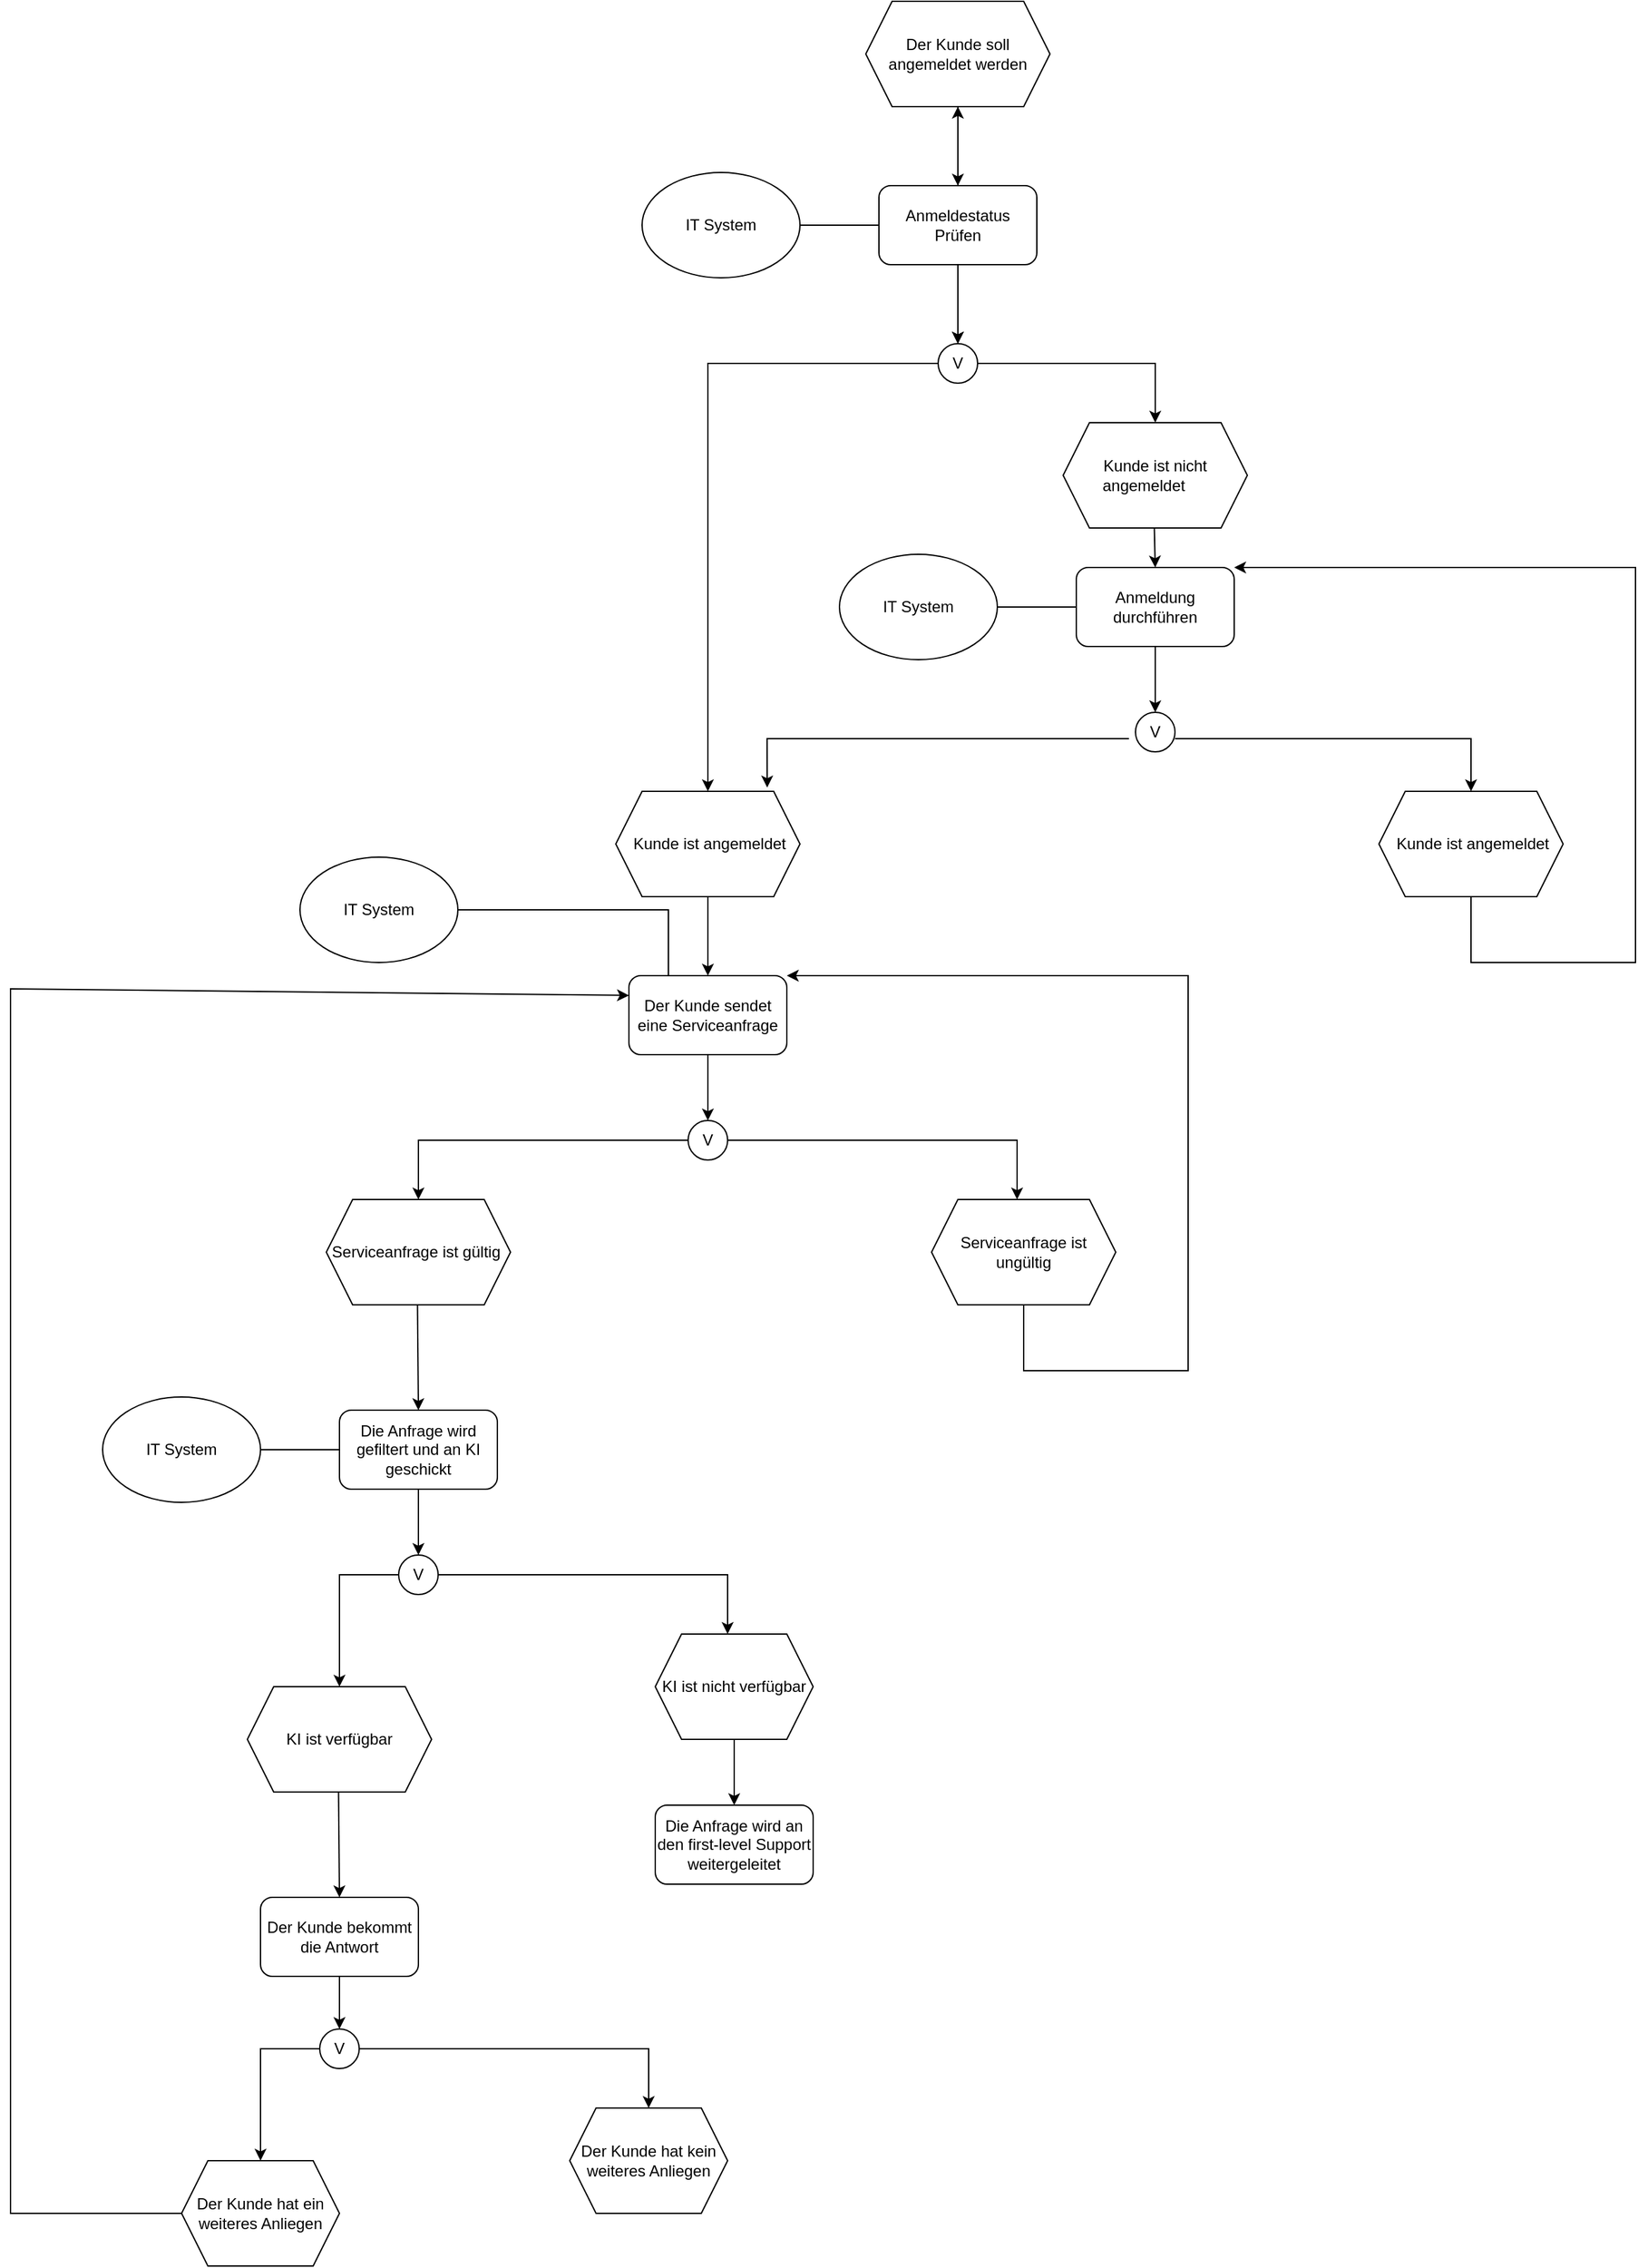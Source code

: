 <mxfile version="24.7.17">
  <diagram name="Page-1" id="8ce9d11a-91a2-4d17-14d8-a56ed91bf033">
    <mxGraphModel dx="2600" dy="796" grid="1" gridSize="10" guides="1" tooltips="1" connect="1" arrows="1" fold="1" page="1" pageScale="1" pageWidth="1100" pageHeight="850" background="none" math="0" shadow="0">
      <root>
        <mxCell id="0" />
        <mxCell id="1" parent="0" />
        <mxCell id="GY3HH0PPxPcZLD8sV_lU-1" value="Der Kunde soll angemeldet werden" style="shape=hexagon;perimeter=hexagonPerimeter2;whiteSpace=wrap;html=1;fixedSize=1;" vertex="1" parent="1">
          <mxGeometry x="480" y="20" width="140" height="80" as="geometry" />
        </mxCell>
        <mxCell id="GY3HH0PPxPcZLD8sV_lU-2" value="" style="endArrow=classic;html=1;rounded=0;exitX=0.5;exitY=1;exitDx=0;exitDy=0;" edge="1" parent="1" source="GY3HH0PPxPcZLD8sV_lU-1">
          <mxGeometry width="50" height="50" relative="1" as="geometry">
            <mxPoint x="410" y="350" as="sourcePoint" />
            <mxPoint x="550" y="160" as="targetPoint" />
          </mxGeometry>
        </mxCell>
        <mxCell id="GY3HH0PPxPcZLD8sV_lU-12" value="" style="edgeStyle=orthogonalEdgeStyle;rounded=0;orthogonalLoop=1;jettySize=auto;html=1;" edge="1" parent="1" source="GY3HH0PPxPcZLD8sV_lU-3" target="GY3HH0PPxPcZLD8sV_lU-4">
          <mxGeometry relative="1" as="geometry" />
        </mxCell>
        <mxCell id="GY3HH0PPxPcZLD8sV_lU-15" value="" style="edgeStyle=orthogonalEdgeStyle;rounded=0;orthogonalLoop=1;jettySize=auto;html=1;" edge="1" parent="1" source="GY3HH0PPxPcZLD8sV_lU-3" target="GY3HH0PPxPcZLD8sV_lU-1">
          <mxGeometry relative="1" as="geometry" />
        </mxCell>
        <mxCell id="GY3HH0PPxPcZLD8sV_lU-3" value="Anmeldestatus Prüfen" style="rounded=1;whiteSpace=wrap;html=1;" vertex="1" parent="1">
          <mxGeometry x="490" y="160" width="120" height="60" as="geometry" />
        </mxCell>
        <mxCell id="GY3HH0PPxPcZLD8sV_lU-4" value="V" style="ellipse;whiteSpace=wrap;html=1;aspect=fixed;" vertex="1" parent="1">
          <mxGeometry x="535" y="280" width="30" height="30" as="geometry" />
        </mxCell>
        <mxCell id="GY3HH0PPxPcZLD8sV_lU-5" value="" style="endArrow=classic;html=1;rounded=0;exitX=0.5;exitY=1;exitDx=0;exitDy=0;" edge="1" parent="1">
          <mxGeometry width="50" height="50" relative="1" as="geometry">
            <mxPoint x="550" y="220" as="sourcePoint" />
            <mxPoint x="550" y="280" as="targetPoint" />
          </mxGeometry>
        </mxCell>
        <mxCell id="GY3HH0PPxPcZLD8sV_lU-7" value="" style="endArrow=classic;html=1;rounded=0;exitX=1;exitY=0.5;exitDx=0;exitDy=0;" edge="1" parent="1" source="GY3HH0PPxPcZLD8sV_lU-4">
          <mxGeometry width="50" height="50" relative="1" as="geometry">
            <mxPoint x="610" y="300" as="sourcePoint" />
            <mxPoint x="700" y="340" as="targetPoint" />
            <Array as="points">
              <mxPoint x="700" y="295" />
            </Array>
          </mxGeometry>
        </mxCell>
        <mxCell id="GY3HH0PPxPcZLD8sV_lU-8" value="" style="endArrow=classic;html=1;rounded=0;exitX=0;exitY=0.5;exitDx=0;exitDy=0;entryX=0.5;entryY=0;entryDx=0;entryDy=0;" edge="1" parent="1" source="GY3HH0PPxPcZLD8sV_lU-4" target="GY3HH0PPxPcZLD8sV_lU-10">
          <mxGeometry width="50" height="50" relative="1" as="geometry">
            <mxPoint x="540" y="300" as="sourcePoint" />
            <mxPoint x="360" y="560" as="targetPoint" />
            <Array as="points">
              <mxPoint x="360" y="295" />
              <mxPoint x="360" y="560" />
            </Array>
          </mxGeometry>
        </mxCell>
        <mxCell id="GY3HH0PPxPcZLD8sV_lU-9" value="Kunde ist nicht angemeldet&lt;span style=&quot;white-space: pre;&quot;&gt;&#x9;&lt;/span&gt;" style="shape=hexagon;perimeter=hexagonPerimeter2;whiteSpace=wrap;html=1;fixedSize=1;" vertex="1" parent="1">
          <mxGeometry x="630" y="340" width="140" height="80" as="geometry" />
        </mxCell>
        <mxCell id="GY3HH0PPxPcZLD8sV_lU-10" value="&lt;div style=&quot;&quot;&gt;&lt;span style=&quot;background-color: initial;&quot;&gt;&amp;nbsp; &amp;nbsp;Kunde ist angemeldet&lt;/span&gt;&lt;span style=&quot;background-color: initial; white-space: pre;&quot;&gt;&#x9;&lt;/span&gt;&lt;/div&gt;" style="shape=hexagon;perimeter=hexagonPerimeter2;whiteSpace=wrap;html=1;fixedSize=1;align=center;" vertex="1" parent="1">
          <mxGeometry x="290" y="620" width="140" height="80" as="geometry" />
        </mxCell>
        <mxCell id="GY3HH0PPxPcZLD8sV_lU-11" value="Anmeldung durchführen" style="rounded=1;whiteSpace=wrap;html=1;" vertex="1" parent="1">
          <mxGeometry x="640" y="450" width="120" height="60" as="geometry" />
        </mxCell>
        <mxCell id="GY3HH0PPxPcZLD8sV_lU-13" value="" style="endArrow=classic;html=1;rounded=0;exitX=0.5;exitY=1;exitDx=0;exitDy=0;entryX=0.5;entryY=0;entryDx=0;entryDy=0;" edge="1" parent="1" target="GY3HH0PPxPcZLD8sV_lU-11">
          <mxGeometry width="50" height="50" relative="1" as="geometry">
            <mxPoint x="699.29" y="420" as="sourcePoint" />
            <mxPoint x="699.29" y="480" as="targetPoint" />
          </mxGeometry>
        </mxCell>
        <mxCell id="GY3HH0PPxPcZLD8sV_lU-14" value="&lt;div style=&quot;&quot;&gt;&lt;span style=&quot;background-color: initial;&quot;&gt;&amp;nbsp; &amp;nbsp;Kunde ist angemeldet&lt;/span&gt;&lt;span style=&quot;background-color: initial; white-space: pre;&quot;&gt;&#x9;&lt;/span&gt;&lt;/div&gt;" style="shape=hexagon;perimeter=hexagonPerimeter2;whiteSpace=wrap;html=1;fixedSize=1;align=center;" vertex="1" parent="1">
          <mxGeometry x="870" y="620" width="140" height="80" as="geometry" />
        </mxCell>
        <mxCell id="GY3HH0PPxPcZLD8sV_lU-17" value="" style="endArrow=classic;html=1;rounded=0;exitX=0.5;exitY=1;exitDx=0;exitDy=0;" edge="1" parent="1" source="GY3HH0PPxPcZLD8sV_lU-18">
          <mxGeometry width="50" height="50" relative="1" as="geometry">
            <mxPoint x="709.29" y="430" as="sourcePoint" />
            <mxPoint x="700" y="560" as="targetPoint" />
          </mxGeometry>
        </mxCell>
        <mxCell id="GY3HH0PPxPcZLD8sV_lU-19" value="" style="endArrow=classic;html=1;rounded=0;exitX=0.5;exitY=1;exitDx=0;exitDy=0;" edge="1" parent="1" source="GY3HH0PPxPcZLD8sV_lU-11" target="GY3HH0PPxPcZLD8sV_lU-18">
          <mxGeometry width="50" height="50" relative="1" as="geometry">
            <mxPoint x="700" y="510" as="sourcePoint" />
            <mxPoint x="700" y="560" as="targetPoint" />
          </mxGeometry>
        </mxCell>
        <mxCell id="GY3HH0PPxPcZLD8sV_lU-18" value="V" style="ellipse;whiteSpace=wrap;html=1;aspect=fixed;" vertex="1" parent="1">
          <mxGeometry x="685" y="560" width="30" height="30" as="geometry" />
        </mxCell>
        <mxCell id="GY3HH0PPxPcZLD8sV_lU-20" value="" style="endArrow=classic;html=1;rounded=0;exitX=1;exitY=0.5;exitDx=0;exitDy=0;entryX=0.5;entryY=0;entryDx=0;entryDy=0;" edge="1" parent="1" target="GY3HH0PPxPcZLD8sV_lU-14">
          <mxGeometry width="50" height="50" relative="1" as="geometry">
            <mxPoint x="715" y="580" as="sourcePoint" />
            <mxPoint x="850" y="625" as="targetPoint" />
            <Array as="points">
              <mxPoint x="940" y="580" />
            </Array>
          </mxGeometry>
        </mxCell>
        <mxCell id="GY3HH0PPxPcZLD8sV_lU-21" value="" style="endArrow=classic;html=1;rounded=0;exitX=0.5;exitY=1;exitDx=0;exitDy=0;entryX=1;entryY=0;entryDx=0;entryDy=0;" edge="1" parent="1" source="GY3HH0PPxPcZLD8sV_lU-14" target="GY3HH0PPxPcZLD8sV_lU-11">
          <mxGeometry width="50" height="50" relative="1" as="geometry">
            <mxPoint x="930" y="730" as="sourcePoint" />
            <mxPoint x="1050" y="300" as="targetPoint" />
            <Array as="points">
              <mxPoint x="940" y="750" />
              <mxPoint x="1065" y="750" />
              <mxPoint x="1065" y="450" />
            </Array>
          </mxGeometry>
        </mxCell>
        <mxCell id="GY3HH0PPxPcZLD8sV_lU-22" value="" style="endArrow=classic;html=1;rounded=0;entryX=0.822;entryY=-0.036;entryDx=0;entryDy=0;entryPerimeter=0;" edge="1" parent="1" target="GY3HH0PPxPcZLD8sV_lU-10">
          <mxGeometry width="50" height="50" relative="1" as="geometry">
            <mxPoint x="680" y="580" as="sourcePoint" />
            <mxPoint x="950" y="630" as="targetPoint" />
            <Array as="points">
              <mxPoint x="405" y="580" />
            </Array>
          </mxGeometry>
        </mxCell>
        <mxCell id="GY3HH0PPxPcZLD8sV_lU-23" value="" style="endArrow=classic;html=1;rounded=0;exitX=0.5;exitY=1;exitDx=0;exitDy=0;" edge="1" parent="1" source="GY3HH0PPxPcZLD8sV_lU-10">
          <mxGeometry width="50" height="50" relative="1" as="geometry">
            <mxPoint x="400" y="730" as="sourcePoint" />
            <mxPoint x="360" y="760" as="targetPoint" />
          </mxGeometry>
        </mxCell>
        <mxCell id="GY3HH0PPxPcZLD8sV_lU-24" value="Der Kunde sendet eine Serviceanfrage" style="rounded=1;whiteSpace=wrap;html=1;" vertex="1" parent="1">
          <mxGeometry x="300" y="760" width="120" height="60" as="geometry" />
        </mxCell>
        <mxCell id="GY3HH0PPxPcZLD8sV_lU-29" value="" style="endArrow=classic;html=1;rounded=0;exitX=0.5;exitY=1;exitDx=0;exitDy=0;" edge="1" parent="1" source="GY3HH0PPxPcZLD8sV_lU-24">
          <mxGeometry width="50" height="50" relative="1" as="geometry">
            <mxPoint x="354" y="820" as="sourcePoint" />
            <mxPoint x="360" y="870" as="targetPoint" />
          </mxGeometry>
        </mxCell>
        <mxCell id="GY3HH0PPxPcZLD8sV_lU-31" value="" style="endArrow=classic;html=1;rounded=0;exitX=0.5;exitY=1;exitDx=0;exitDy=0;" edge="1" parent="1" source="GY3HH0PPxPcZLD8sV_lU-32">
          <mxGeometry width="50" height="50" relative="1" as="geometry">
            <mxPoint x="364.29" y="740" as="sourcePoint" />
            <mxPoint x="355" y="870" as="targetPoint" />
          </mxGeometry>
        </mxCell>
        <mxCell id="GY3HH0PPxPcZLD8sV_lU-33" value="" style="endArrow=classic;html=1;rounded=0;exitX=1;exitY=0.5;exitDx=0;exitDy=0;entryX=0.5;entryY=0;entryDx=0;entryDy=0;" edge="1" parent="1" source="GY3HH0PPxPcZLD8sV_lU-32">
          <mxGeometry width="50" height="50" relative="1" as="geometry">
            <mxPoint x="370" y="890" as="sourcePoint" />
            <mxPoint x="595" y="930" as="targetPoint" />
            <Array as="points">
              <mxPoint x="595" y="885" />
            </Array>
          </mxGeometry>
        </mxCell>
        <mxCell id="GY3HH0PPxPcZLD8sV_lU-34" value="" style="endArrow=classic;html=1;rounded=0;exitX=0;exitY=0.5;exitDx=0;exitDy=0;" edge="1" parent="1" source="GY3HH0PPxPcZLD8sV_lU-32">
          <mxGeometry width="50" height="50" relative="1" as="geometry">
            <mxPoint x="335" y="890" as="sourcePoint" />
            <mxPoint x="140" y="930" as="targetPoint" />
            <Array as="points">
              <mxPoint x="140" y="885" />
            </Array>
          </mxGeometry>
        </mxCell>
        <mxCell id="GY3HH0PPxPcZLD8sV_lU-35" value="" style="endArrow=classic;html=1;rounded=0;exitX=1;exitY=0.5;exitDx=0;exitDy=0;entryX=0.5;entryY=0;entryDx=0;entryDy=0;" edge="1" parent="1" target="GY3HH0PPxPcZLD8sV_lU-32">
          <mxGeometry width="50" height="50" relative="1" as="geometry">
            <mxPoint x="370" y="890" as="sourcePoint" />
            <mxPoint x="595" y="930" as="targetPoint" />
            <Array as="points" />
          </mxGeometry>
        </mxCell>
        <mxCell id="GY3HH0PPxPcZLD8sV_lU-32" value="V" style="ellipse;whiteSpace=wrap;html=1;aspect=fixed;" vertex="1" parent="1">
          <mxGeometry x="345" y="870" width="30" height="30" as="geometry" />
        </mxCell>
        <mxCell id="GY3HH0PPxPcZLD8sV_lU-36" value="Serviceanfrage ist gültig&amp;nbsp;" style="shape=hexagon;perimeter=hexagonPerimeter2;whiteSpace=wrap;html=1;fixedSize=1;" vertex="1" parent="1">
          <mxGeometry x="70" y="930" width="140" height="80" as="geometry" />
        </mxCell>
        <mxCell id="GY3HH0PPxPcZLD8sV_lU-37" value="Serviceanfrage ist ungültig" style="shape=hexagon;perimeter=hexagonPerimeter2;whiteSpace=wrap;html=1;fixedSize=1;" vertex="1" parent="1">
          <mxGeometry x="530" y="930" width="140" height="80" as="geometry" />
        </mxCell>
        <mxCell id="GY3HH0PPxPcZLD8sV_lU-38" value="" style="endArrow=classic;html=1;rounded=0;exitX=0.5;exitY=1;exitDx=0;exitDy=0;entryX=1;entryY=0;entryDx=0;entryDy=0;" edge="1" parent="1">
          <mxGeometry width="50" height="50" relative="1" as="geometry">
            <mxPoint x="600" y="1010" as="sourcePoint" />
            <mxPoint x="420" y="760" as="targetPoint" />
            <Array as="points">
              <mxPoint x="600" y="1060" />
              <mxPoint x="725" y="1060" />
              <mxPoint x="725" y="760" />
            </Array>
          </mxGeometry>
        </mxCell>
        <mxCell id="GY3HH0PPxPcZLD8sV_lU-39" value="" style="endArrow=classic;html=1;rounded=0;exitX=0.5;exitY=1;exitDx=0;exitDy=0;entryX=0.5;entryY=0;entryDx=0;entryDy=0;" edge="1" parent="1" target="GY3HH0PPxPcZLD8sV_lU-40">
          <mxGeometry width="50" height="50" relative="1" as="geometry">
            <mxPoint x="139.29" y="1010" as="sourcePoint" />
            <mxPoint x="139.29" y="1070" as="targetPoint" />
          </mxGeometry>
        </mxCell>
        <mxCell id="GY3HH0PPxPcZLD8sV_lU-40" value="Die Anfrage wird gefiltert und an KI geschickt" style="rounded=1;whiteSpace=wrap;html=1;" vertex="1" parent="1">
          <mxGeometry x="80" y="1090" width="120" height="60" as="geometry" />
        </mxCell>
        <mxCell id="GY3HH0PPxPcZLD8sV_lU-42" value="" style="endArrow=classic;html=1;rounded=0;exitX=0.5;exitY=1;exitDx=0;exitDy=0;" edge="1" parent="1">
          <mxGeometry width="50" height="50" relative="1" as="geometry">
            <mxPoint x="140" y="1150" as="sourcePoint" />
            <mxPoint x="140" y="1200" as="targetPoint" />
          </mxGeometry>
        </mxCell>
        <mxCell id="GY3HH0PPxPcZLD8sV_lU-43" value="" style="endArrow=classic;html=1;rounded=0;exitX=0.5;exitY=1;exitDx=0;exitDy=0;" edge="1" parent="1" source="GY3HH0PPxPcZLD8sV_lU-47">
          <mxGeometry width="50" height="50" relative="1" as="geometry">
            <mxPoint x="144.29" y="1070" as="sourcePoint" />
            <mxPoint x="135" y="1200" as="targetPoint" />
          </mxGeometry>
        </mxCell>
        <mxCell id="GY3HH0PPxPcZLD8sV_lU-44" value="" style="endArrow=classic;html=1;rounded=0;exitX=1;exitY=0.5;exitDx=0;exitDy=0;entryX=0.5;entryY=0;entryDx=0;entryDy=0;" edge="1" parent="1" source="GY3HH0PPxPcZLD8sV_lU-47">
          <mxGeometry width="50" height="50" relative="1" as="geometry">
            <mxPoint x="150" y="1220" as="sourcePoint" />
            <mxPoint x="375" y="1260" as="targetPoint" />
            <Array as="points">
              <mxPoint x="375" y="1215" />
            </Array>
          </mxGeometry>
        </mxCell>
        <mxCell id="GY3HH0PPxPcZLD8sV_lU-45" value="" style="endArrow=classic;html=1;rounded=0;exitX=0;exitY=0.5;exitDx=0;exitDy=0;" edge="1" parent="1" source="GY3HH0PPxPcZLD8sV_lU-47">
          <mxGeometry width="50" height="50" relative="1" as="geometry">
            <mxPoint x="115" y="1220" as="sourcePoint" />
            <mxPoint x="80" y="1300" as="targetPoint" />
            <Array as="points">
              <mxPoint x="80" y="1215" />
            </Array>
          </mxGeometry>
        </mxCell>
        <mxCell id="GY3HH0PPxPcZLD8sV_lU-46" value="" style="endArrow=classic;html=1;rounded=0;exitX=1;exitY=0.5;exitDx=0;exitDy=0;entryX=0.5;entryY=0;entryDx=0;entryDy=0;" edge="1" parent="1" target="GY3HH0PPxPcZLD8sV_lU-47">
          <mxGeometry width="50" height="50" relative="1" as="geometry">
            <mxPoint x="150" y="1220" as="sourcePoint" />
            <mxPoint x="375" y="1260" as="targetPoint" />
            <Array as="points" />
          </mxGeometry>
        </mxCell>
        <mxCell id="GY3HH0PPxPcZLD8sV_lU-47" value="V" style="ellipse;whiteSpace=wrap;html=1;aspect=fixed;" vertex="1" parent="1">
          <mxGeometry x="125" y="1200" width="30" height="30" as="geometry" />
        </mxCell>
        <mxCell id="GY3HH0PPxPcZLD8sV_lU-49" value="KI ist nicht verfügbar" style="shape=hexagon;perimeter=hexagonPerimeter2;whiteSpace=wrap;html=1;fixedSize=1;" vertex="1" parent="1">
          <mxGeometry x="320" y="1260" width="120" height="80" as="geometry" />
        </mxCell>
        <mxCell id="GY3HH0PPxPcZLD8sV_lU-50" value="KI ist verfügbar" style="shape=hexagon;perimeter=hexagonPerimeter2;whiteSpace=wrap;html=1;fixedSize=1;" vertex="1" parent="1">
          <mxGeometry x="10" y="1300" width="140" height="80" as="geometry" />
        </mxCell>
        <mxCell id="GY3HH0PPxPcZLD8sV_lU-51" value="" style="endArrow=classic;html=1;rounded=0;exitX=0.5;exitY=1;exitDx=0;exitDy=0;entryX=0.5;entryY=0;entryDx=0;entryDy=0;" edge="1" parent="1" target="GY3HH0PPxPcZLD8sV_lU-52">
          <mxGeometry width="50" height="50" relative="1" as="geometry">
            <mxPoint x="79.29" y="1380" as="sourcePoint" />
            <mxPoint x="79.29" y="1440" as="targetPoint" />
          </mxGeometry>
        </mxCell>
        <mxCell id="GY3HH0PPxPcZLD8sV_lU-52" value="Der Kunde bekommt die Antwort" style="rounded=1;whiteSpace=wrap;html=1;" vertex="1" parent="1">
          <mxGeometry x="20" y="1460" width="120" height="60" as="geometry" />
        </mxCell>
        <mxCell id="GY3HH0PPxPcZLD8sV_lU-53" value="" style="endArrow=classic;html=1;rounded=0;exitX=0.5;exitY=1;exitDx=0;exitDy=0;" edge="1" parent="1">
          <mxGeometry width="50" height="50" relative="1" as="geometry">
            <mxPoint x="380" y="1340" as="sourcePoint" />
            <mxPoint x="380" y="1390" as="targetPoint" />
          </mxGeometry>
        </mxCell>
        <mxCell id="GY3HH0PPxPcZLD8sV_lU-59" value="Die Anfrage wird an den first-level Support weitergeleitet" style="rounded=1;whiteSpace=wrap;html=1;" vertex="1" parent="1">
          <mxGeometry x="320" y="1390" width="120" height="60" as="geometry" />
        </mxCell>
        <mxCell id="GY3HH0PPxPcZLD8sV_lU-61" value="" style="endArrow=classic;html=1;rounded=0;exitX=0.5;exitY=1;exitDx=0;exitDy=0;" edge="1" parent="1" source="GY3HH0PPxPcZLD8sV_lU-65">
          <mxGeometry width="50" height="50" relative="1" as="geometry">
            <mxPoint x="84.29" y="1430" as="sourcePoint" />
            <mxPoint x="75" y="1560" as="targetPoint" />
          </mxGeometry>
        </mxCell>
        <mxCell id="GY3HH0PPxPcZLD8sV_lU-62" value="" style="endArrow=classic;html=1;rounded=0;exitX=1;exitY=0.5;exitDx=0;exitDy=0;entryX=0.5;entryY=0;entryDx=0;entryDy=0;" edge="1" parent="1" source="GY3HH0PPxPcZLD8sV_lU-65">
          <mxGeometry width="50" height="50" relative="1" as="geometry">
            <mxPoint x="90" y="1580" as="sourcePoint" />
            <mxPoint x="315" y="1620" as="targetPoint" />
            <Array as="points">
              <mxPoint x="315" y="1575" />
            </Array>
          </mxGeometry>
        </mxCell>
        <mxCell id="GY3HH0PPxPcZLD8sV_lU-63" value="" style="endArrow=classic;html=1;rounded=0;exitX=0;exitY=0.5;exitDx=0;exitDy=0;" edge="1" parent="1" source="GY3HH0PPxPcZLD8sV_lU-65">
          <mxGeometry width="50" height="50" relative="1" as="geometry">
            <mxPoint x="55" y="1580" as="sourcePoint" />
            <mxPoint x="20" y="1660" as="targetPoint" />
            <Array as="points">
              <mxPoint x="20" y="1575" />
            </Array>
          </mxGeometry>
        </mxCell>
        <mxCell id="GY3HH0PPxPcZLD8sV_lU-64" value="" style="endArrow=classic;html=1;rounded=0;exitX=1;exitY=0.5;exitDx=0;exitDy=0;entryX=0.5;entryY=0;entryDx=0;entryDy=0;" edge="1" parent="1" target="GY3HH0PPxPcZLD8sV_lU-65">
          <mxGeometry width="50" height="50" relative="1" as="geometry">
            <mxPoint x="90" y="1580" as="sourcePoint" />
            <mxPoint x="315" y="1620" as="targetPoint" />
            <Array as="points" />
          </mxGeometry>
        </mxCell>
        <mxCell id="GY3HH0PPxPcZLD8sV_lU-65" value="V" style="ellipse;whiteSpace=wrap;html=1;aspect=fixed;" vertex="1" parent="1">
          <mxGeometry x="65" y="1560" width="30" height="30" as="geometry" />
        </mxCell>
        <mxCell id="GY3HH0PPxPcZLD8sV_lU-66" value="" style="endArrow=classic;html=1;rounded=0;exitX=0.5;exitY=1;exitDx=0;exitDy=0;entryX=0.5;entryY=0;entryDx=0;entryDy=0;" edge="1" parent="1" target="GY3HH0PPxPcZLD8sV_lU-65">
          <mxGeometry width="50" height="50" relative="1" as="geometry">
            <mxPoint x="80" y="1520" as="sourcePoint" />
            <mxPoint x="80" y="1570" as="targetPoint" />
          </mxGeometry>
        </mxCell>
        <mxCell id="GY3HH0PPxPcZLD8sV_lU-67" value="Der Kunde hat ein weiteres Anliegen&lt;span style=&quot;text-wrap-mode: nowrap; color: rgba(0, 0, 0, 0); font-family: monospace; font-size: 0px; text-align: start;&quot;&gt;%3CmxGraphModel%3E%3Croot%3E%3CmxCell%20id%3D%220%22%2F%3E%3CmxCell%20id%3D%221%22%20parent%3D%220%22%2F%3E%3CmxCell%20id%3D%222%22%20value%3D%22KI%20ist%20nicht%20verf%C3%BCgbar%22%20style%3D%22shape%3Dhexagon%3Bperimeter%3DhexagonPerimeter2%3BwhiteSpace%3Dwrap%3Bhtml%3D1%3BfixedSize%3D1%3B%22%20vertex%3D%221%22%20parent%3D%221%22%3E%3CmxGeometry%20x%3D%22320%22%20y%3D%221260%22%20width%3D%22120%22%20height%3D%2280%22%20as%3D%22geometry%22%2F%3E%3C%2FmxCell%3E%3C%2Froot%3E%3C%2FmxGraphModel%3E&lt;/span&gt;" style="shape=hexagon;perimeter=hexagonPerimeter2;whiteSpace=wrap;html=1;fixedSize=1;" vertex="1" parent="1">
          <mxGeometry x="-40" y="1660" width="120" height="80" as="geometry" />
        </mxCell>
        <mxCell id="GY3HH0PPxPcZLD8sV_lU-68" value="Der Kunde hat kein weiteres Anliegen&lt;span style=&quot;color: rgba(0, 0, 0, 0); font-family: monospace; font-size: 0px; text-align: start; text-wrap-mode: nowrap;&quot;&gt;%3CmxGraphModel%3E%3Croot%3E%3CmxCell%20id%3D%220%22%2F%3E%3CmxCell%20id%3D%221%22%20parent%3D%220%22%2F%3E%3CmxCell%20id%3D%222%22%20value%3D%22KI%20ist%20nicht%20verf%C3%BCgbar%22%20style%3D%22shape%3Dhexagon%3Bperimeter%3DhexagonPerimeter2%3BwhiteSpace%3Dwrap%3Bhtml%3D1%3BfixedSize%3D1%3B%22%20vertex%3D%221%22%20parent%3D%221%22%3E%3CmxGeometry%20x%3D%22320%22%20y%3D%221260%22%20width%3D%22120%22%20height%3D%2280%22%20as%3D%22geometry%22%2F%3E%3C%2FmxCell%3E%3C%2Froot%3E%3C%2FmxGraphModel%3E&lt;/span&gt;" style="shape=hexagon;perimeter=hexagonPerimeter2;whiteSpace=wrap;html=1;fixedSize=1;" vertex="1" parent="1">
          <mxGeometry x="255" y="1620" width="120" height="80" as="geometry" />
        </mxCell>
        <mxCell id="GY3HH0PPxPcZLD8sV_lU-69" value="" style="endArrow=classic;html=1;rounded=0;exitX=0;exitY=0.5;exitDx=0;exitDy=0;entryX=0;entryY=0.25;entryDx=0;entryDy=0;" edge="1" parent="1" source="GY3HH0PPxPcZLD8sV_lU-67" target="GY3HH0PPxPcZLD8sV_lU-24">
          <mxGeometry width="50" height="50" relative="1" as="geometry">
            <mxPoint x="-120" y="1690" as="sourcePoint" />
            <mxPoint x="-170" y="940" as="targetPoint" />
            <Array as="points">
              <mxPoint x="-170" y="1700" />
              <mxPoint x="-170" y="770" />
            </Array>
          </mxGeometry>
        </mxCell>
        <mxCell id="GY3HH0PPxPcZLD8sV_lU-70" value="IT System" style="ellipse;whiteSpace=wrap;html=1;" vertex="1" parent="1">
          <mxGeometry x="310" y="150" width="120" height="80" as="geometry" />
        </mxCell>
        <mxCell id="GY3HH0PPxPcZLD8sV_lU-71" value="" style="endArrow=none;html=1;rounded=0;entryX=0;entryY=0.5;entryDx=0;entryDy=0;exitX=1;exitY=0.5;exitDx=0;exitDy=0;" edge="1" parent="1" source="GY3HH0PPxPcZLD8sV_lU-70" target="GY3HH0PPxPcZLD8sV_lU-3">
          <mxGeometry width="50" height="50" relative="1" as="geometry">
            <mxPoint x="380" y="215" as="sourcePoint" />
            <mxPoint x="430" y="165" as="targetPoint" />
          </mxGeometry>
        </mxCell>
        <mxCell id="GY3HH0PPxPcZLD8sV_lU-72" value="IT System" style="ellipse;whiteSpace=wrap;html=1;" vertex="1" parent="1">
          <mxGeometry x="460" y="440" width="120" height="80" as="geometry" />
        </mxCell>
        <mxCell id="GY3HH0PPxPcZLD8sV_lU-73" value="" style="endArrow=none;html=1;rounded=0;entryX=0;entryY=0.5;entryDx=0;entryDy=0;exitX=1;exitY=0.5;exitDx=0;exitDy=0;" edge="1" parent="1" source="GY3HH0PPxPcZLD8sV_lU-72">
          <mxGeometry width="50" height="50" relative="1" as="geometry">
            <mxPoint x="530" y="505" as="sourcePoint" />
            <mxPoint x="640" y="480" as="targetPoint" />
          </mxGeometry>
        </mxCell>
        <mxCell id="GY3HH0PPxPcZLD8sV_lU-74" value="IT System" style="ellipse;whiteSpace=wrap;html=1;" vertex="1" parent="1">
          <mxGeometry x="50" y="670" width="120" height="80" as="geometry" />
        </mxCell>
        <mxCell id="GY3HH0PPxPcZLD8sV_lU-75" value="" style="endArrow=none;html=1;rounded=0;entryX=0.25;entryY=0;entryDx=0;entryDy=0;exitX=1;exitY=0.5;exitDx=0;exitDy=0;" edge="1" parent="1" source="GY3HH0PPxPcZLD8sV_lU-74" target="GY3HH0PPxPcZLD8sV_lU-24">
          <mxGeometry width="50" height="50" relative="1" as="geometry">
            <mxPoint x="120" y="735" as="sourcePoint" />
            <mxPoint x="230" y="710" as="targetPoint" />
            <Array as="points">
              <mxPoint x="330" y="710" />
            </Array>
          </mxGeometry>
        </mxCell>
        <mxCell id="GY3HH0PPxPcZLD8sV_lU-77" value="IT System" style="ellipse;whiteSpace=wrap;html=1;" vertex="1" parent="1">
          <mxGeometry x="-100" y="1080" width="120" height="80" as="geometry" />
        </mxCell>
        <mxCell id="GY3HH0PPxPcZLD8sV_lU-78" value="" style="endArrow=none;html=1;rounded=0;entryX=0;entryY=0.5;entryDx=0;entryDy=0;exitX=1;exitY=0.5;exitDx=0;exitDy=0;" edge="1" parent="1" source="GY3HH0PPxPcZLD8sV_lU-77">
          <mxGeometry width="50" height="50" relative="1" as="geometry">
            <mxPoint x="-30" y="1145" as="sourcePoint" />
            <mxPoint x="80" y="1120" as="targetPoint" />
          </mxGeometry>
        </mxCell>
      </root>
    </mxGraphModel>
  </diagram>
</mxfile>
